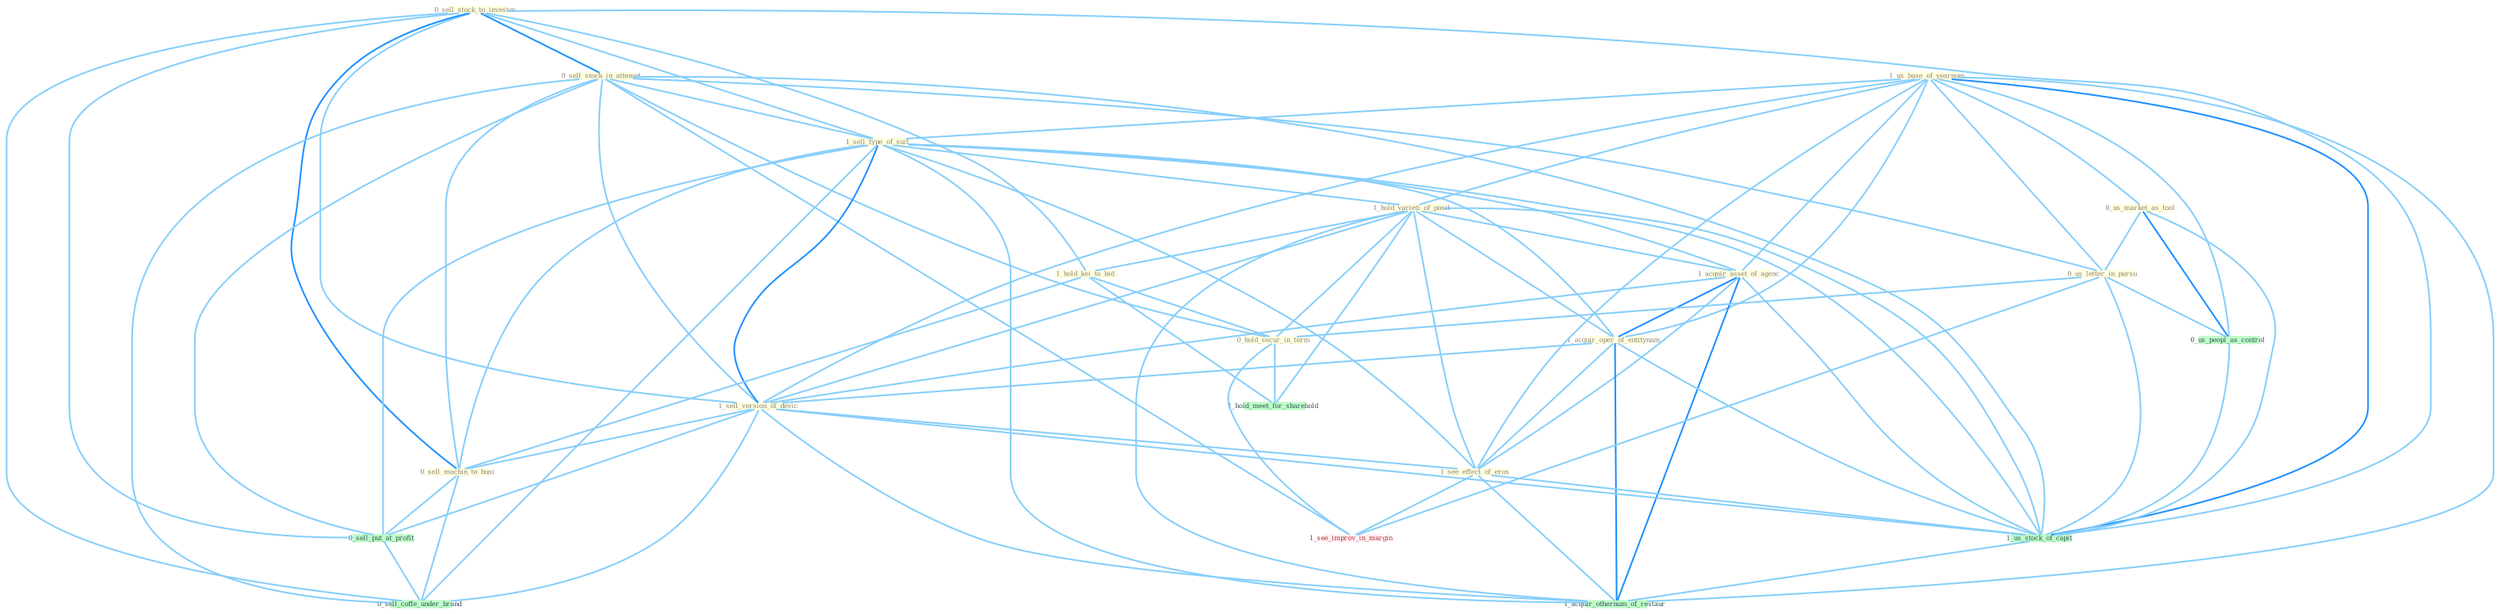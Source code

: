 Graph G{ 
    node
    [shape=polygon,style=filled,width=.5,height=.06,color="#BDFCC9",fixedsize=true,fontsize=4,
    fontcolor="#2f4f4f"];
    {node
    [color="#ffffe0", fontcolor="#8b7d6b"] "0_sell_stock_to_investor " "1_us_base_of_yearnum " "0_sell_stock_in_attempt " "1_sell_type_of_suit " "1_hold_varieti_of_posit " "1_acquir_asset_of_agenc " "0_us_market_as_tool " "1_hold_kei_to_bid " "1_acquir_oper_of_entitynam " "1_sell_version_of_devic " "0_us_letter_in_pursu " "0_hold_secur_in_term " "1_see_effect_of_eros " "0_sell_machin_to_busi "}
{node [color="#fff0f5", fontcolor="#b22222"] "1_see_improv_in_margin "}
edge [color="#B0E2FF"];

	"0_sell_stock_to_investor " -- "0_sell_stock_in_attempt " [w="2", color="#1e90ff" , len=0.8];
	"0_sell_stock_to_investor " -- "1_sell_type_of_suit " [w="1", color="#87cefa" ];
	"0_sell_stock_to_investor " -- "1_hold_kei_to_bid " [w="1", color="#87cefa" ];
	"0_sell_stock_to_investor " -- "1_sell_version_of_devic " [w="1", color="#87cefa" ];
	"0_sell_stock_to_investor " -- "0_sell_machin_to_busi " [w="2", color="#1e90ff" , len=0.8];
	"0_sell_stock_to_investor " -- "0_sell_put_at_profit " [w="1", color="#87cefa" ];
	"0_sell_stock_to_investor " -- "1_us_stock_of_capit " [w="1", color="#87cefa" ];
	"0_sell_stock_to_investor " -- "0_sell_coffe_under_brand " [w="1", color="#87cefa" ];
	"1_us_base_of_yearnum " -- "1_sell_type_of_suit " [w="1", color="#87cefa" ];
	"1_us_base_of_yearnum " -- "1_hold_varieti_of_posit " [w="1", color="#87cefa" ];
	"1_us_base_of_yearnum " -- "1_acquir_asset_of_agenc " [w="1", color="#87cefa" ];
	"1_us_base_of_yearnum " -- "0_us_market_as_tool " [w="1", color="#87cefa" ];
	"1_us_base_of_yearnum " -- "1_acquir_oper_of_entitynam " [w="1", color="#87cefa" ];
	"1_us_base_of_yearnum " -- "1_sell_version_of_devic " [w="1", color="#87cefa" ];
	"1_us_base_of_yearnum " -- "0_us_letter_in_pursu " [w="1", color="#87cefa" ];
	"1_us_base_of_yearnum " -- "1_see_effect_of_eros " [w="1", color="#87cefa" ];
	"1_us_base_of_yearnum " -- "0_us_peopl_as_control " [w="1", color="#87cefa" ];
	"1_us_base_of_yearnum " -- "1_us_stock_of_capit " [w="2", color="#1e90ff" , len=0.8];
	"1_us_base_of_yearnum " -- "1_acquir_othernum_of_restaur " [w="1", color="#87cefa" ];
	"0_sell_stock_in_attempt " -- "1_sell_type_of_suit " [w="1", color="#87cefa" ];
	"0_sell_stock_in_attempt " -- "1_sell_version_of_devic " [w="1", color="#87cefa" ];
	"0_sell_stock_in_attempt " -- "0_us_letter_in_pursu " [w="1", color="#87cefa" ];
	"0_sell_stock_in_attempt " -- "0_hold_secur_in_term " [w="1", color="#87cefa" ];
	"0_sell_stock_in_attempt " -- "0_sell_machin_to_busi " [w="1", color="#87cefa" ];
	"0_sell_stock_in_attempt " -- "0_sell_put_at_profit " [w="1", color="#87cefa" ];
	"0_sell_stock_in_attempt " -- "1_us_stock_of_capit " [w="1", color="#87cefa" ];
	"0_sell_stock_in_attempt " -- "1_see_improv_in_margin " [w="1", color="#87cefa" ];
	"0_sell_stock_in_attempt " -- "0_sell_coffe_under_brand " [w="1", color="#87cefa" ];
	"1_sell_type_of_suit " -- "1_hold_varieti_of_posit " [w="1", color="#87cefa" ];
	"1_sell_type_of_suit " -- "1_acquir_asset_of_agenc " [w="1", color="#87cefa" ];
	"1_sell_type_of_suit " -- "1_acquir_oper_of_entitynam " [w="1", color="#87cefa" ];
	"1_sell_type_of_suit " -- "1_sell_version_of_devic " [w="2", color="#1e90ff" , len=0.8];
	"1_sell_type_of_suit " -- "1_see_effect_of_eros " [w="1", color="#87cefa" ];
	"1_sell_type_of_suit " -- "0_sell_machin_to_busi " [w="1", color="#87cefa" ];
	"1_sell_type_of_suit " -- "0_sell_put_at_profit " [w="1", color="#87cefa" ];
	"1_sell_type_of_suit " -- "1_us_stock_of_capit " [w="1", color="#87cefa" ];
	"1_sell_type_of_suit " -- "0_sell_coffe_under_brand " [w="1", color="#87cefa" ];
	"1_sell_type_of_suit " -- "1_acquir_othernum_of_restaur " [w="1", color="#87cefa" ];
	"1_hold_varieti_of_posit " -- "1_acquir_asset_of_agenc " [w="1", color="#87cefa" ];
	"1_hold_varieti_of_posit " -- "1_hold_kei_to_bid " [w="1", color="#87cefa" ];
	"1_hold_varieti_of_posit " -- "1_acquir_oper_of_entitynam " [w="1", color="#87cefa" ];
	"1_hold_varieti_of_posit " -- "1_sell_version_of_devic " [w="1", color="#87cefa" ];
	"1_hold_varieti_of_posit " -- "0_hold_secur_in_term " [w="1", color="#87cefa" ];
	"1_hold_varieti_of_posit " -- "1_see_effect_of_eros " [w="1", color="#87cefa" ];
	"1_hold_varieti_of_posit " -- "1_us_stock_of_capit " [w="1", color="#87cefa" ];
	"1_hold_varieti_of_posit " -- "1_hold_meet_for_sharehold " [w="1", color="#87cefa" ];
	"1_hold_varieti_of_posit " -- "1_acquir_othernum_of_restaur " [w="1", color="#87cefa" ];
	"1_acquir_asset_of_agenc " -- "1_acquir_oper_of_entitynam " [w="2", color="#1e90ff" , len=0.8];
	"1_acquir_asset_of_agenc " -- "1_sell_version_of_devic " [w="1", color="#87cefa" ];
	"1_acquir_asset_of_agenc " -- "1_see_effect_of_eros " [w="1", color="#87cefa" ];
	"1_acquir_asset_of_agenc " -- "1_us_stock_of_capit " [w="1", color="#87cefa" ];
	"1_acquir_asset_of_agenc " -- "1_acquir_othernum_of_restaur " [w="2", color="#1e90ff" , len=0.8];
	"0_us_market_as_tool " -- "0_us_letter_in_pursu " [w="1", color="#87cefa" ];
	"0_us_market_as_tool " -- "0_us_peopl_as_control " [w="2", color="#1e90ff" , len=0.8];
	"0_us_market_as_tool " -- "1_us_stock_of_capit " [w="1", color="#87cefa" ];
	"1_hold_kei_to_bid " -- "0_hold_secur_in_term " [w="1", color="#87cefa" ];
	"1_hold_kei_to_bid " -- "0_sell_machin_to_busi " [w="1", color="#87cefa" ];
	"1_hold_kei_to_bid " -- "1_hold_meet_for_sharehold " [w="1", color="#87cefa" ];
	"1_acquir_oper_of_entitynam " -- "1_sell_version_of_devic " [w="1", color="#87cefa" ];
	"1_acquir_oper_of_entitynam " -- "1_see_effect_of_eros " [w="1", color="#87cefa" ];
	"1_acquir_oper_of_entitynam " -- "1_us_stock_of_capit " [w="1", color="#87cefa" ];
	"1_acquir_oper_of_entitynam " -- "1_acquir_othernum_of_restaur " [w="2", color="#1e90ff" , len=0.8];
	"1_sell_version_of_devic " -- "1_see_effect_of_eros " [w="1", color="#87cefa" ];
	"1_sell_version_of_devic " -- "0_sell_machin_to_busi " [w="1", color="#87cefa" ];
	"1_sell_version_of_devic " -- "0_sell_put_at_profit " [w="1", color="#87cefa" ];
	"1_sell_version_of_devic " -- "1_us_stock_of_capit " [w="1", color="#87cefa" ];
	"1_sell_version_of_devic " -- "0_sell_coffe_under_brand " [w="1", color="#87cefa" ];
	"1_sell_version_of_devic " -- "1_acquir_othernum_of_restaur " [w="1", color="#87cefa" ];
	"0_us_letter_in_pursu " -- "0_hold_secur_in_term " [w="1", color="#87cefa" ];
	"0_us_letter_in_pursu " -- "0_us_peopl_as_control " [w="1", color="#87cefa" ];
	"0_us_letter_in_pursu " -- "1_us_stock_of_capit " [w="1", color="#87cefa" ];
	"0_us_letter_in_pursu " -- "1_see_improv_in_margin " [w="1", color="#87cefa" ];
	"0_hold_secur_in_term " -- "1_see_improv_in_margin " [w="1", color="#87cefa" ];
	"0_hold_secur_in_term " -- "1_hold_meet_for_sharehold " [w="1", color="#87cefa" ];
	"1_see_effect_of_eros " -- "1_us_stock_of_capit " [w="1", color="#87cefa" ];
	"1_see_effect_of_eros " -- "1_see_improv_in_margin " [w="1", color="#87cefa" ];
	"1_see_effect_of_eros " -- "1_acquir_othernum_of_restaur " [w="1", color="#87cefa" ];
	"0_sell_machin_to_busi " -- "0_sell_put_at_profit " [w="1", color="#87cefa" ];
	"0_sell_machin_to_busi " -- "0_sell_coffe_under_brand " [w="1", color="#87cefa" ];
	"0_us_peopl_as_control " -- "1_us_stock_of_capit " [w="1", color="#87cefa" ];
	"0_sell_put_at_profit " -- "0_sell_coffe_under_brand " [w="1", color="#87cefa" ];
	"1_us_stock_of_capit " -- "1_acquir_othernum_of_restaur " [w="1", color="#87cefa" ];
}